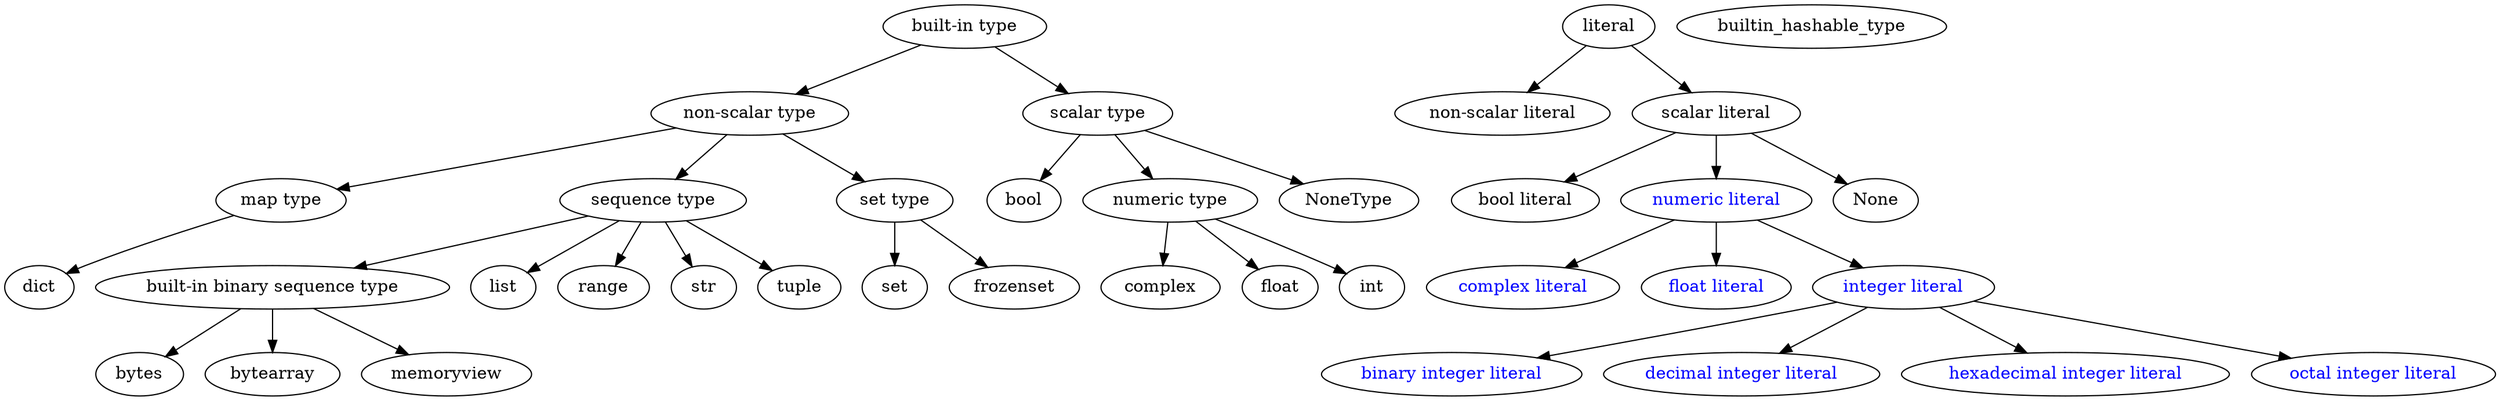 strict digraph {
    bool [label="bool"]
    binary_integer_literal [label="binary integer literal" href="https://docs.python.org/3/reference/lexical_analysis.html#:~:text=bininteger%20%20%20%3A%3A%3D%20%220%22%20(%22b%22%20%7C%20%22B%22)%20(%5B%22_%22%5D%20bindigit)%2B" target="_blank" fontcolor="blue"]
    builtin_binary_sequence_type [label="built-in binary sequence type"]
    builtin_map_type [label="map type"]
    builtin_literal [label="literal"]
    builtin_nonscalar_literal [label="non-scalar literal"]
    builtin_nonscalar_type [label="non-scalar type"]
    builtin_scalar_literal [label="scalar literal"]
    builtin_scalar_literal_bool [label="bool literal"]
    builtin_scalar_literal_numeric [label="numeric literal" href="https://docs.python.org/3/reference/lexical_analysis.html#numeric-literals" target="_blank" fontcolor="blue"]
    builtin_scalar_literal_numeric_complex [label="complex literal" href="https://docs.python.org/3/reference/lexical_analysis.html#imaginary-literals" target="_blank" fontcolor="blue"]
    builtin_scalar_literal_numeric_float [label="float literal" href="https://docs.python.org/3/reference/lexical_analysis.html#floating-point-literals" target="_blank" fontcolor="blue"]
    builtin_scalar_literal_numeric_int [label="integer literal" href="https://docs.python.org/3/reference/lexical_analysis.html#integer-literals" target="_blank" fontcolor="blue"]
    builtin_scalar_literal_None [label="None"]
    builtin_scalar_type [label="scalar type"]
    builtin_scalar_numeric_type [label="numeric type"]
    builtin_sequence_type [label="sequence type"]
    builtin_set_type [label="set type"]
    builtin_type [label="built-in type"]
    complex [label="complex"]
    decimal_integer_literal [label="decimal integer literal" href="https://docs.python.org/3/reference/lexical_analysis.html#:~:text=decinteger%20%20%20%3A%3A%3D%20nonzerodigit%20(%5B%22_%22%5D%20digit)*%20%7C%20%220%22%2B%20(%5B%22_%22%5D%20%220%22)*" target="_blank" fontcolor="blue"]
    float [label="float"]
    hexadecimal_integer_literal [label="hexadecimal integer literal" href="https://docs.python.org/3/reference/lexical_analysis.html#:~:text=hexinteger%20%20%20%3A%3A%3D%20%220%22%20(%22x%22%20%7C%20%22X%22)%20(%5B%22_%22%5D%20hexdigit)%2B" target="_blank" fontcolor="blue"]
    int [label="int"]
    NoneType [label="NoneType"]
    octal_integer_literal [label="octal integer literal" href="https://docs.python.org/3/reference/lexical_analysis.html#:~:text=octinteger%20%20%20%3A%3A%3D%20%220%22%20(%22o%22%20%7C%20%22O%22)%20(%5B%22_%22%5D%20octdigit)%2B" target="_blank" fontcolor="blue"]

    builtin_binary_sequence_type -> bytes
    builtin_binary_sequence_type -> bytearray
    builtin_binary_sequence_type -> memoryview
    builtin_hashable_type
    builtin_literal -> builtin_nonscalar_literal
    builtin_literal -> builtin_scalar_literal
    builtin_map_type -> dict
    builtin_nonscalar_type -> builtin_sequence_type
    builtin_nonscalar_type -> builtin_sequence_type
    builtin_nonscalar_type -> builtin_set_type
    builtin_nonscalar_type -> builtin_map_type
    builtin_scalar_literal -> builtin_scalar_literal_bool
    builtin_scalar_literal -> builtin_scalar_literal_numeric
    builtin_scalar_literal -> builtin_scalar_literal_None
    builtin_scalar_literal_numeric -> builtin_scalar_literal_numeric_complex
    builtin_scalar_literal_numeric -> builtin_scalar_literal_numeric_float
    builtin_scalar_literal_numeric -> builtin_scalar_literal_numeric_int
    builtin_scalar_literal_numeric_int -> binary_integer_literal
    builtin_scalar_literal_numeric_int -> decimal_integer_literal
    builtin_scalar_literal_numeric_int -> hexadecimal_integer_literal
    builtin_scalar_literal_numeric_int -> octal_integer_literal
    builtin_scalar_numeric_type -> complex
    builtin_scalar_numeric_type -> float
    builtin_scalar_numeric_type -> int
    builtin_scalar_type -> bool
    builtin_scalar_type -> builtin_scalar_numeric_type
    builtin_scalar_type -> NoneType
    builtin_sequence_type -> list
    builtin_sequence_type -> range
    builtin_sequence_type -> str
    builtin_sequence_type -> tuple
    builtin_sequence_type -> builtin_binary_sequence_type
    builtin_set_type -> set
    builtin_set_type -> frozenset
    builtin_type -> builtin_scalar_type
    builtin_type -> builtin_nonscalar_type
}